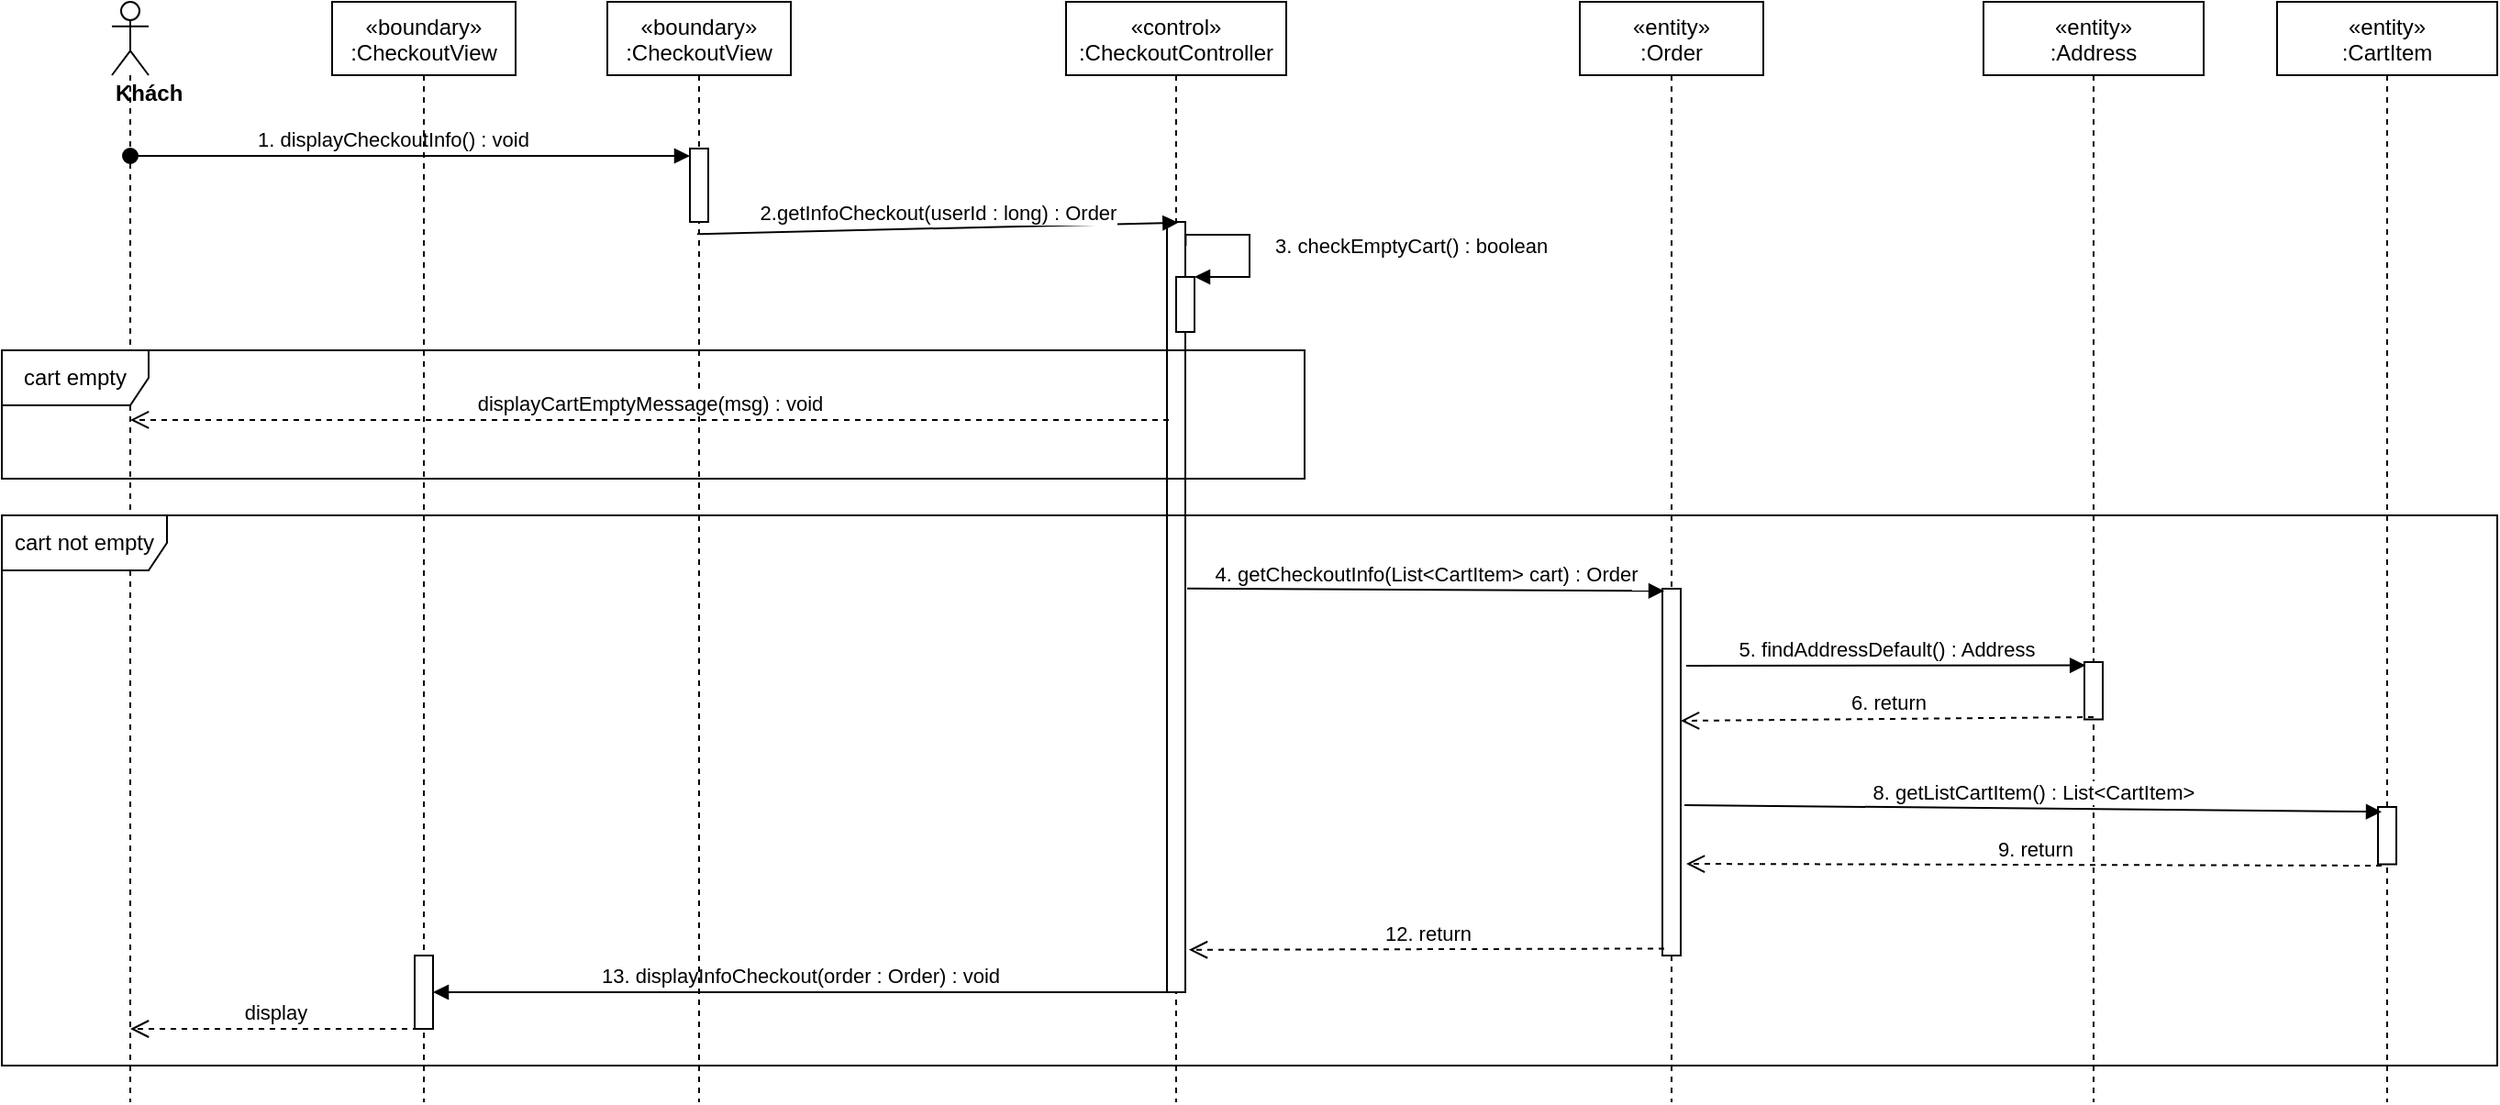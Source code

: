 <mxfile version="14.7.0" type="device"><diagram id="kgpKYQtTHZ0yAKxKKP6v" name="Page-1"><mxGraphModel dx="1108" dy="425" grid="1" gridSize="10" guides="1" tooltips="1" connect="1" arrows="1" fold="1" page="1" pageScale="1" pageWidth="850" pageHeight="1100" math="0" shadow="0"><root><mxCell id="0"/><mxCell id="1" parent="0"/><mxCell id="h1iUDNOuoRidIBb9Z1Jj-4" value="«control»&#10;:CheckoutController" style="shape=umlLifeline;perimeter=lifelinePerimeter;container=1;collapsible=0;recursiveResize=0;rounded=0;shadow=0;strokeWidth=1;" parent="1" vertex="1"><mxGeometry x="640" y="80" width="120" height="600" as="geometry"/></mxCell><mxCell id="h1iUDNOuoRidIBb9Z1Jj-5" value="" style="points=[];perimeter=orthogonalPerimeter;rounded=0;shadow=0;strokeWidth=1;" parent="h1iUDNOuoRidIBb9Z1Jj-4" vertex="1"><mxGeometry x="55" y="120" width="10" height="420" as="geometry"/></mxCell><mxCell id="h1iUDNOuoRidIBb9Z1Jj-21" value="" style="html=1;points=[];perimeter=orthogonalPerimeter;" parent="h1iUDNOuoRidIBb9Z1Jj-4" vertex="1"><mxGeometry x="60" y="150" width="10" height="30" as="geometry"/></mxCell><mxCell id="h1iUDNOuoRidIBb9Z1Jj-22" value="3. checkEmptyCart() : boolean" style="edgeStyle=orthogonalEdgeStyle;html=1;align=left;spacingLeft=2;endArrow=block;rounded=0;entryX=1;entryY=0;exitX=1.02;exitY=0.031;exitDx=0;exitDy=0;exitPerimeter=0;" parent="h1iUDNOuoRidIBb9Z1Jj-4" source="h1iUDNOuoRidIBb9Z1Jj-5" target="h1iUDNOuoRidIBb9Z1Jj-21" edge="1"><mxGeometry x="0.005" y="10" relative="1" as="geometry"><mxPoint x="70" y="190" as="sourcePoint"/><Array as="points"><mxPoint x="100" y="127"/><mxPoint x="100" y="150"/></Array><mxPoint as="offset"/></mxGeometry></mxCell><mxCell id="h1iUDNOuoRidIBb9Z1Jj-6" value="&lt;div&gt;&lt;b&gt;Khách&lt;/b&gt;&lt;/div&gt;" style="shape=umlLifeline;participant=umlActor;perimeter=lifelinePerimeter;whiteSpace=wrap;html=1;container=1;collapsible=0;recursiveResize=0;verticalAlign=top;spacingTop=36;outlineConnect=0;align=left;" parent="1" vertex="1"><mxGeometry x="120" y="80" width="20" height="600" as="geometry"/></mxCell><mxCell id="h1iUDNOuoRidIBb9Z1Jj-7" value="1. displayCheckoutInfo() : void" style="verticalAlign=bottom;startArrow=oval;endArrow=block;startSize=8;shadow=0;strokeWidth=1;entryX=0;entryY=0.1;entryDx=0;entryDy=0;entryPerimeter=0;" parent="1" source="h1iUDNOuoRidIBb9Z1Jj-6" target="qpwKRsSHn40wgu-qvmrS-2" edge="1"><mxGeometry x="-0.06" relative="1" as="geometry"><mxPoint x="100" y="170" as="sourcePoint"/><mxPoint as="offset"/><mxPoint x="270" y="169" as="targetPoint"/></mxGeometry></mxCell><mxCell id="h1iUDNOuoRidIBb9Z1Jj-8" value="«entity»&#10;:Order" style="shape=umlLifeline;perimeter=lifelinePerimeter;container=1;collapsible=0;recursiveResize=0;rounded=0;shadow=0;strokeWidth=1;" parent="1" vertex="1"><mxGeometry x="920" y="80" width="100" height="600" as="geometry"/></mxCell><mxCell id="h1iUDNOuoRidIBb9Z1Jj-9" value="" style="points=[];perimeter=orthogonalPerimeter;rounded=0;shadow=0;strokeWidth=1;" parent="h1iUDNOuoRidIBb9Z1Jj-8" vertex="1"><mxGeometry x="45" y="320" width="10" height="200" as="geometry"/></mxCell><mxCell id="h1iUDNOuoRidIBb9Z1Jj-10" value="2.getInfoCheckout(userId : long) : Order" style="html=1;verticalAlign=bottom;endArrow=block;entryX=0.617;entryY=0.001;entryDx=0;entryDy=0;entryPerimeter=0;exitX=0.49;exitY=0.211;exitDx=0;exitDy=0;exitPerimeter=0;" parent="1" source="qpwKRsSHn40wgu-qvmrS-1" target="h1iUDNOuoRidIBb9Z1Jj-5" edge="1"><mxGeometry width="80" relative="1" as="geometry"><mxPoint x="310" y="200" as="sourcePoint"/><mxPoint x="500" y="210" as="targetPoint"/></mxGeometry></mxCell><mxCell id="h1iUDNOuoRidIBb9Z1Jj-12" value="«entity»&#10;:Address" style="shape=umlLifeline;perimeter=lifelinePerimeter;container=1;collapsible=0;recursiveResize=0;rounded=0;shadow=0;strokeWidth=1;" parent="1" vertex="1"><mxGeometry x="1140" y="80" width="120" height="600" as="geometry"/></mxCell><mxCell id="h1iUDNOuoRidIBb9Z1Jj-13" value="" style="points=[];perimeter=orthogonalPerimeter;rounded=0;shadow=0;strokeWidth=1;" parent="h1iUDNOuoRidIBb9Z1Jj-12" vertex="1"><mxGeometry x="55" y="360" width="10" height="31.25" as="geometry"/></mxCell><mxCell id="h1iUDNOuoRidIBb9Z1Jj-17" value="13. displayInfoCheckout(order : Order) : void" style="verticalAlign=bottom;endArrow=block;shadow=0;strokeWidth=1;exitX=0.1;exitY=1;exitDx=0;exitDy=0;exitPerimeter=0;" parent="1" source="h1iUDNOuoRidIBb9Z1Jj-5" target="h1iUDNOuoRidIBb9Z1Jj-3" edge="1"><mxGeometry relative="1" as="geometry"><mxPoint x="565" y="370" as="sourcePoint"/><mxPoint x="350" y="401" as="targetPoint"/></mxGeometry></mxCell><mxCell id="h1iUDNOuoRidIBb9Z1Jj-26" value="5. findAddressDefault() : Address" style="html=1;verticalAlign=bottom;endArrow=block;rounded=0;entryX=0.06;entryY=0.056;entryDx=0;entryDy=0;entryPerimeter=0;" parent="1" target="h1iUDNOuoRidIBb9Z1Jj-13" edge="1"><mxGeometry width="80" relative="1" as="geometry"><mxPoint x="978" y="442" as="sourcePoint"/><mxPoint x="1090" y="310" as="targetPoint"/></mxGeometry></mxCell><mxCell id="h1iUDNOuoRidIBb9Z1Jj-32" value="12. return" style="html=1;verticalAlign=bottom;endArrow=open;dashed=1;endSize=8;rounded=0;exitX=0.1;exitY=0.981;exitDx=0;exitDy=0;exitPerimeter=0;entryX=1.2;entryY=0.945;entryDx=0;entryDy=0;entryPerimeter=0;" parent="1" source="h1iUDNOuoRidIBb9Z1Jj-9" target="h1iUDNOuoRidIBb9Z1Jj-5" edge="1"><mxGeometry relative="1" as="geometry"><mxPoint x="892" y="570" as="sourcePoint"/><mxPoint x="644" y="570" as="targetPoint"/></mxGeometry></mxCell><mxCell id="ksipVvGbrHsLcqgt4sYg-5" value="«entity»&#10;:CartItem" style="shape=umlLifeline;perimeter=lifelinePerimeter;container=1;collapsible=0;recursiveResize=0;rounded=0;shadow=0;strokeWidth=1;" parent="1" vertex="1"><mxGeometry x="1300" y="80" width="120" height="600" as="geometry"/></mxCell><mxCell id="ksipVvGbrHsLcqgt4sYg-6" value="" style="points=[];perimeter=orthogonalPerimeter;rounded=0;shadow=0;strokeWidth=1;" parent="ksipVvGbrHsLcqgt4sYg-5" vertex="1"><mxGeometry x="55" y="439" width="10" height="31.25" as="geometry"/></mxCell><mxCell id="ksipVvGbrHsLcqgt4sYg-7" value="8. getListCartItem() : List&amp;lt;CartItem&amp;gt;" style="html=1;verticalAlign=bottom;endArrow=block;entryX=0.2;entryY=0.084;entryDx=0;entryDy=0;entryPerimeter=0;exitX=1.2;exitY=0.59;exitDx=0;exitDy=0;exitPerimeter=0;" parent="1" source="h1iUDNOuoRidIBb9Z1Jj-9" target="ksipVvGbrHsLcqgt4sYg-6" edge="1"><mxGeometry width="80" relative="1" as="geometry"><mxPoint x="970" y="330" as="sourcePoint"/><mxPoint x="1050" y="330" as="targetPoint"/></mxGeometry></mxCell><mxCell id="ksipVvGbrHsLcqgt4sYg-8" value="9. return" style="html=1;verticalAlign=bottom;endArrow=open;dashed=1;endSize=8;entryX=1.3;entryY=0.75;entryDx=0;entryDy=0;entryPerimeter=0;exitX=0.2;exitY=1.024;exitDx=0;exitDy=0;exitPerimeter=0;" parent="1" target="h1iUDNOuoRidIBb9Z1Jj-9" edge="1" source="ksipVvGbrHsLcqgt4sYg-6"><mxGeometry relative="1" as="geometry"><mxPoint x="1320" y="460" as="sourcePoint"/><mxPoint x="970" y="430" as="targetPoint"/></mxGeometry></mxCell><mxCell id="qpwKRsSHn40wgu-qvmrS-1" value="«boundary»&#10;:CheckoutView" style="shape=umlLifeline;perimeter=lifelinePerimeter;container=1;collapsible=0;recursiveResize=0;rounded=0;shadow=0;strokeWidth=1;" vertex="1" parent="1"><mxGeometry x="390" y="80" width="100" height="600" as="geometry"/></mxCell><mxCell id="qpwKRsSHn40wgu-qvmrS-2" value="" style="points=[];perimeter=orthogonalPerimeter;rounded=0;shadow=0;strokeWidth=1;" vertex="1" parent="qpwKRsSHn40wgu-qvmrS-1"><mxGeometry x="45" y="80" width="10" height="40" as="geometry"/></mxCell><mxCell id="qpwKRsSHn40wgu-qvmrS-4" value="4. getCheckoutInfo(List&amp;lt;CartItem&amp;gt; cart) : Order" style="html=1;verticalAlign=bottom;endArrow=block;entryX=0.1;entryY=0.006;entryDx=0;entryDy=0;entryPerimeter=0;exitX=1.1;exitY=0.476;exitDx=0;exitDy=0;exitPerimeter=0;" edge="1" parent="1" source="h1iUDNOuoRidIBb9Z1Jj-5" target="h1iUDNOuoRidIBb9Z1Jj-9"><mxGeometry width="80" relative="1" as="geometry"><mxPoint x="704" y="332" as="sourcePoint"/><mxPoint x="1090" y="310" as="targetPoint"/></mxGeometry></mxCell><mxCell id="h1iUDNOuoRidIBb9Z1Jj-1" value="«boundary»&#10;:CheckoutView" style="shape=umlLifeline;perimeter=lifelinePerimeter;container=1;collapsible=0;recursiveResize=0;rounded=0;shadow=0;strokeWidth=1;" parent="1" vertex="1"><mxGeometry x="240" y="80" width="100" height="600" as="geometry"/></mxCell><mxCell id="h1iUDNOuoRidIBb9Z1Jj-3" value="" style="html=1;points=[];perimeter=orthogonalPerimeter;" parent="h1iUDNOuoRidIBb9Z1Jj-1" vertex="1"><mxGeometry x="45" y="520" width="10" height="40" as="geometry"/></mxCell><mxCell id="qpwKRsSHn40wgu-qvmrS-5" value="displayCartEmptyMessage(msg) : void" style="html=1;verticalAlign=bottom;endArrow=open;dashed=1;endSize=8;exitX=0.1;exitY=0.257;exitDx=0;exitDy=0;exitPerimeter=0;" edge="1" parent="1" source="h1iUDNOuoRidIBb9Z1Jj-5" target="h1iUDNOuoRidIBb9Z1Jj-6"><mxGeometry relative="1" as="geometry"><mxPoint x="660" y="310" as="sourcePoint"/><mxPoint x="560" y="310" as="targetPoint"/></mxGeometry></mxCell><mxCell id="qpwKRsSHn40wgu-qvmrS-6" value="cart empty" style="shape=umlFrame;whiteSpace=wrap;html=1;width=80;height=30;" vertex="1" parent="1"><mxGeometry x="60" y="270" width="710" height="70" as="geometry"/></mxCell><mxCell id="qpwKRsSHn40wgu-qvmrS-7" value="6. return" style="html=1;verticalAlign=bottom;endArrow=open;dashed=1;endSize=8;exitX=0.5;exitY=0.96;exitDx=0;exitDy=0;exitPerimeter=0;entryX=1;entryY=0.36;entryDx=0;entryDy=0;entryPerimeter=0;" edge="1" parent="1" source="h1iUDNOuoRidIBb9Z1Jj-13" target="h1iUDNOuoRidIBb9Z1Jj-9"><mxGeometry relative="1" as="geometry"><mxPoint x="890" y="510" as="sourcePoint"/><mxPoint x="810" y="510" as="targetPoint"/></mxGeometry></mxCell><mxCell id="qpwKRsSHn40wgu-qvmrS-12" value="display" style="html=1;verticalAlign=bottom;endArrow=open;dashed=1;endSize=8;exitX=0.2;exitY=1;exitDx=0;exitDy=0;exitPerimeter=0;" edge="1" parent="1" source="h1iUDNOuoRidIBb9Z1Jj-3" target="h1iUDNOuoRidIBb9Z1Jj-6"><mxGeometry relative="1" as="geometry"><mxPoint x="560" y="510" as="sourcePoint"/><mxPoint x="480" y="510" as="targetPoint"/></mxGeometry></mxCell><mxCell id="qpwKRsSHn40wgu-qvmrS-13" value="cart not empty" style="shape=umlFrame;whiteSpace=wrap;html=1;width=90;height=30;" vertex="1" parent="1"><mxGeometry x="60" y="360" width="1360" height="300" as="geometry"/></mxCell></root></mxGraphModel></diagram></mxfile>